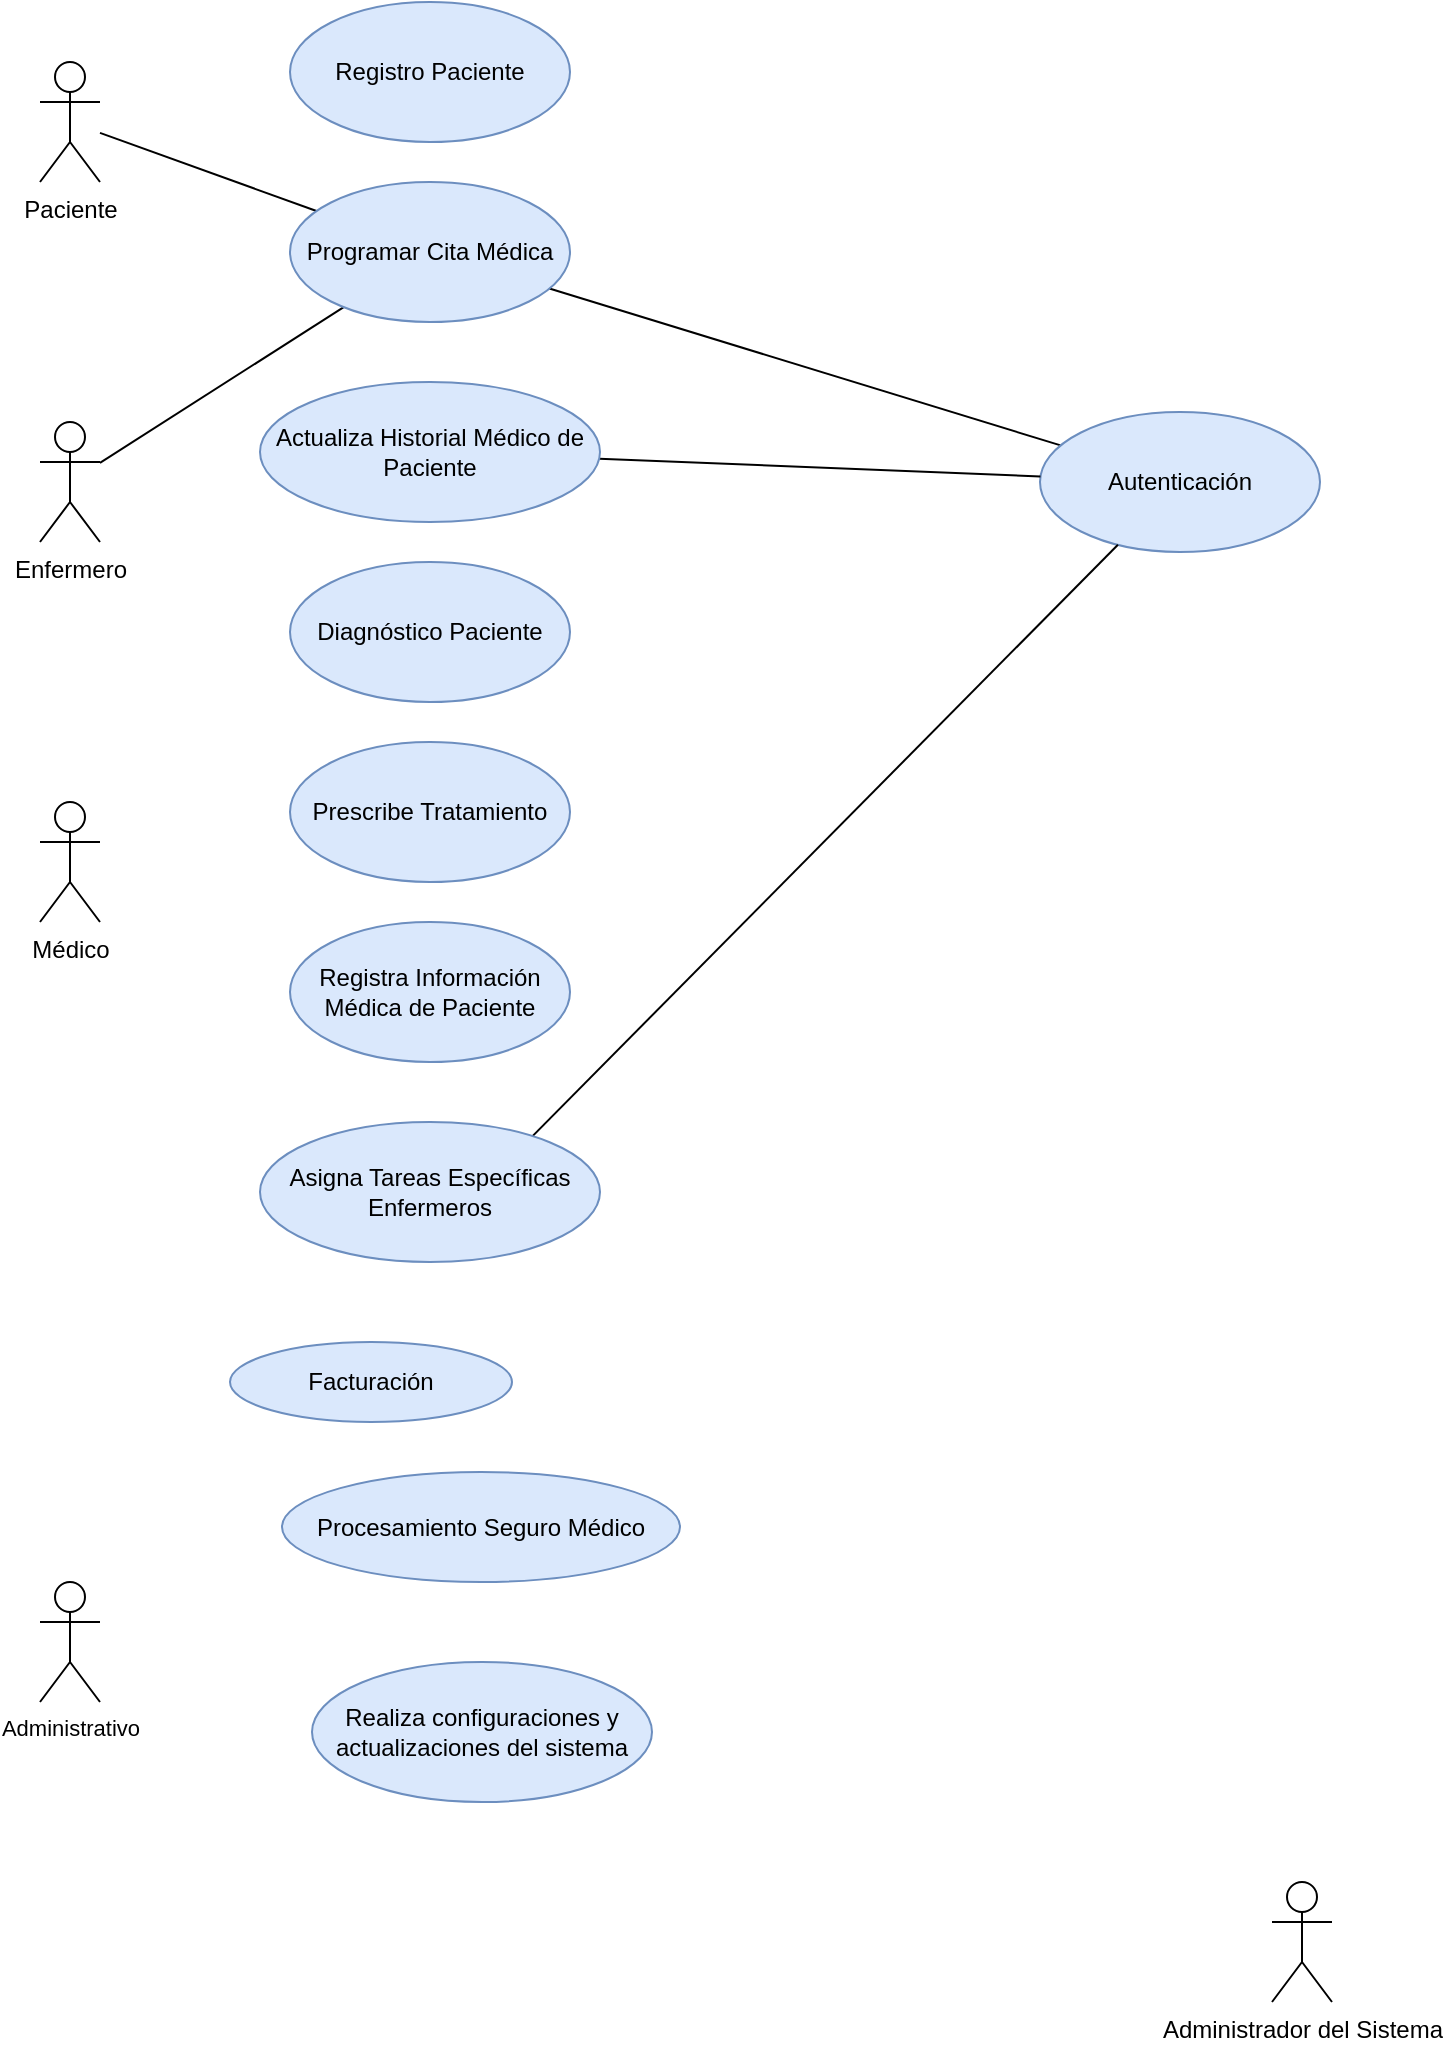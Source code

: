 <mxfile version="22.1.1" type="github">
  <diagram name="Página-1" id="ZNuelECcAXCwTNfUA35b">
    <mxGraphModel dx="934" dy="1289" grid="1" gridSize="10" guides="1" tooltips="1" connect="1" arrows="1" fold="1" page="1" pageScale="1" pageWidth="827" pageHeight="1169" math="0" shadow="0">
      <root>
        <mxCell id="0" />
        <mxCell id="1" parent="0" />
        <mxCell id="eINDZqRwower8AVah4N8-1" value="Administrador del Sistema" style="shape=umlActor;verticalLabelPosition=bottom;verticalAlign=top;html=1;outlineConnect=0;" vertex="1" parent="1">
          <mxGeometry x="710" y="1030" width="30" height="60" as="geometry" />
        </mxCell>
        <mxCell id="eINDZqRwower8AVah4N8-17" style="rounded=0;orthogonalLoop=1;jettySize=auto;html=1;endArrow=none;endFill=0;" edge="1" parent="1" source="eINDZqRwower8AVah4N8-2" target="eINDZqRwower8AVah4N8-10">
          <mxGeometry relative="1" as="geometry" />
        </mxCell>
        <mxCell id="eINDZqRwower8AVah4N8-2" value="Enfermero" style="shape=umlActor;verticalLabelPosition=bottom;verticalAlign=top;html=1;outlineConnect=0;" vertex="1" parent="1">
          <mxGeometry x="94" y="300" width="30" height="60" as="geometry" />
        </mxCell>
        <mxCell id="eINDZqRwower8AVah4N8-3" value="Médico" style="shape=umlActor;verticalLabelPosition=bottom;verticalAlign=top;html=1;outlineConnect=0;" vertex="1" parent="1">
          <mxGeometry x="94" y="490" width="30" height="60" as="geometry" />
        </mxCell>
        <mxCell id="eINDZqRwower8AVah4N8-18" style="edgeStyle=none;shape=connector;rounded=0;orthogonalLoop=1;jettySize=auto;html=1;labelBackgroundColor=default;strokeColor=default;align=center;verticalAlign=middle;fontFamily=Helvetica;fontSize=11;fontColor=default;endArrow=none;endFill=0;" edge="1" parent="1" source="eINDZqRwower8AVah4N8-4" target="eINDZqRwower8AVah4N8-10">
          <mxGeometry relative="1" as="geometry" />
        </mxCell>
        <mxCell id="eINDZqRwower8AVah4N8-4" value="Paciente" style="shape=umlActor;verticalLabelPosition=bottom;verticalAlign=top;html=1;outlineConnect=0;" vertex="1" parent="1">
          <mxGeometry x="94" y="120" width="30" height="60" as="geometry" />
        </mxCell>
        <mxCell id="eINDZqRwower8AVah4N8-9" value="Registro Paciente" style="ellipse;whiteSpace=wrap;html=1;fillColor=#dae8fc;strokeColor=#6c8ebf;" vertex="1" parent="1">
          <mxGeometry x="219" y="90" width="140" height="70" as="geometry" />
        </mxCell>
        <mxCell id="eINDZqRwower8AVah4N8-21" style="edgeStyle=none;shape=connector;rounded=0;orthogonalLoop=1;jettySize=auto;html=1;labelBackgroundColor=default;strokeColor=default;align=center;verticalAlign=middle;fontFamily=Helvetica;fontSize=11;fontColor=default;endArrow=none;endFill=0;" edge="1" parent="1" source="eINDZqRwower8AVah4N8-10" target="eINDZqRwower8AVah4N8-11">
          <mxGeometry relative="1" as="geometry" />
        </mxCell>
        <mxCell id="eINDZqRwower8AVah4N8-10" value="Programar Cita Médica" style="ellipse;whiteSpace=wrap;html=1;fillColor=#dae8fc;strokeColor=#6c8ebf;" vertex="1" parent="1">
          <mxGeometry x="219" y="180" width="140" height="70" as="geometry" />
        </mxCell>
        <mxCell id="eINDZqRwower8AVah4N8-11" value="Autenticación" style="ellipse;whiteSpace=wrap;html=1;fillColor=#dae8fc;strokeColor=#6c8ebf;" vertex="1" parent="1">
          <mxGeometry x="594" y="295" width="140" height="70" as="geometry" />
        </mxCell>
        <mxCell id="eINDZqRwower8AVah4N8-12" value="Diagnóstico Paciente" style="ellipse;whiteSpace=wrap;html=1;fillColor=#dae8fc;strokeColor=#6c8ebf;" vertex="1" parent="1">
          <mxGeometry x="219" y="370" width="140" height="70" as="geometry" />
        </mxCell>
        <mxCell id="eINDZqRwower8AVah4N8-13" value="Prescribe Tratamiento" style="ellipse;whiteSpace=wrap;html=1;fillColor=#dae8fc;strokeColor=#6c8ebf;" vertex="1" parent="1">
          <mxGeometry x="219" y="460" width="140" height="70" as="geometry" />
        </mxCell>
        <mxCell id="eINDZqRwower8AVah4N8-14" value="Registra Información Médica de Paciente" style="ellipse;whiteSpace=wrap;html=1;fillColor=#dae8fc;strokeColor=#6c8ebf;" vertex="1" parent="1">
          <mxGeometry x="219" y="550" width="140" height="70" as="geometry" />
        </mxCell>
        <mxCell id="eINDZqRwower8AVah4N8-20" style="edgeStyle=none;shape=connector;rounded=0;orthogonalLoop=1;jettySize=auto;html=1;labelBackgroundColor=default;strokeColor=default;align=center;verticalAlign=middle;fontFamily=Helvetica;fontSize=11;fontColor=default;endArrow=none;endFill=0;" edge="1" parent="1" source="eINDZqRwower8AVah4N8-15" target="eINDZqRwower8AVah4N8-11">
          <mxGeometry relative="1" as="geometry" />
        </mxCell>
        <mxCell id="eINDZqRwower8AVah4N8-15" value="Actualiza Historial Médico de Paciente" style="ellipse;whiteSpace=wrap;html=1;fillColor=#dae8fc;strokeColor=#6c8ebf;" vertex="1" parent="1">
          <mxGeometry x="204" y="280" width="170" height="70" as="geometry" />
        </mxCell>
        <mxCell id="eINDZqRwower8AVah4N8-22" style="edgeStyle=none;shape=connector;rounded=0;orthogonalLoop=1;jettySize=auto;html=1;labelBackgroundColor=default;strokeColor=default;align=center;verticalAlign=middle;fontFamily=Helvetica;fontSize=11;fontColor=default;endArrow=none;endFill=0;exitX=0.798;exitY=0.11;exitDx=0;exitDy=0;exitPerimeter=0;" edge="1" parent="1" source="eINDZqRwower8AVah4N8-16" target="eINDZqRwower8AVah4N8-11">
          <mxGeometry relative="1" as="geometry" />
        </mxCell>
        <mxCell id="eINDZqRwower8AVah4N8-16" value="Asigna Tareas Específicas Enfermeros" style="ellipse;whiteSpace=wrap;html=1;fillColor=#dae8fc;strokeColor=#6c8ebf;" vertex="1" parent="1">
          <mxGeometry x="204" y="650" width="170" height="70" as="geometry" />
        </mxCell>
        <mxCell id="eINDZqRwower8AVah4N8-23" value="Realiza configuraciones y actualizaciones del sistema" style="ellipse;whiteSpace=wrap;html=1;fillColor=#dae8fc;strokeColor=#6c8ebf;" vertex="1" parent="1">
          <mxGeometry x="230" y="920" width="170" height="70" as="geometry" />
        </mxCell>
        <mxCell id="eINDZqRwower8AVah4N8-27" value="Administrativo" style="shape=umlActor;html=1;verticalLabelPosition=bottom;verticalAlign=top;align=center;fontFamily=Helvetica;fontSize=11;fontColor=default;" vertex="1" parent="1">
          <mxGeometry x="94" y="880" width="30" height="60" as="geometry" />
        </mxCell>
        <mxCell id="eINDZqRwower8AVah4N8-28" value="Procesamiento Seguro Médico" style="ellipse;whiteSpace=wrap;html=1;fillColor=#dae8fc;strokeColor=#6c8ebf;" vertex="1" parent="1">
          <mxGeometry x="215" y="825" width="199" height="55" as="geometry" />
        </mxCell>
        <mxCell id="eINDZqRwower8AVah4N8-29" value="Facturación" style="ellipse;whiteSpace=wrap;html=1;fillColor=#dae8fc;strokeColor=#6c8ebf;" vertex="1" parent="1">
          <mxGeometry x="189" y="760" width="141" height="40" as="geometry" />
        </mxCell>
      </root>
    </mxGraphModel>
  </diagram>
</mxfile>
